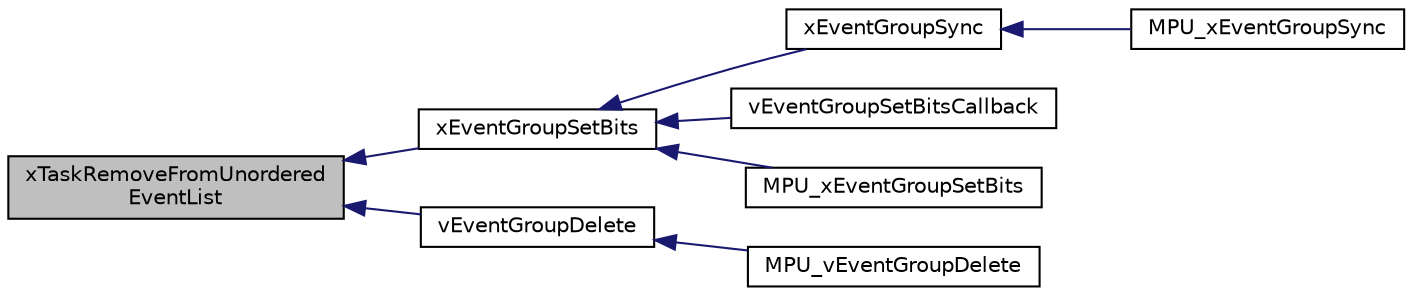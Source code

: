 digraph "xTaskRemoveFromUnorderedEventList"
{
  edge [fontname="Helvetica",fontsize="10",labelfontname="Helvetica",labelfontsize="10"];
  node [fontname="Helvetica",fontsize="10",shape=record];
  rankdir="LR";
  Node169 [label="xTaskRemoveFromUnordered\lEventList",height=0.2,width=0.4,color="black", fillcolor="grey75", style="filled", fontcolor="black"];
  Node169 -> Node170 [dir="back",color="midnightblue",fontsize="10",style="solid",fontname="Helvetica"];
  Node170 [label="xEventGroupSetBits",height=0.2,width=0.4,color="black", fillcolor="white", style="filled",URL="$event__groups_8h.html#a02d7b3bb55f7e11d9c47116266c5fb2e"];
  Node170 -> Node171 [dir="back",color="midnightblue",fontsize="10",style="solid",fontname="Helvetica"];
  Node171 [label="xEventGroupSync",height=0.2,width=0.4,color="black", fillcolor="white", style="filled",URL="$event__groups_8h.html#a869511456b86426f52e2eec898bff341"];
  Node171 -> Node172 [dir="back",color="midnightblue",fontsize="10",style="solid",fontname="Helvetica"];
  Node172 [label="MPU_xEventGroupSync",height=0.2,width=0.4,color="black", fillcolor="white", style="filled",URL="$mpu__wrappers_8c.html#a6a226283b88af6323ec11950dfaa9c7e"];
  Node170 -> Node173 [dir="back",color="midnightblue",fontsize="10",style="solid",fontname="Helvetica"];
  Node173 [label="vEventGroupSetBitsCallback",height=0.2,width=0.4,color="black", fillcolor="white", style="filled",URL="$event__groups_8h.html#abe76a301815525eb5e03f331e5e51ae3"];
  Node170 -> Node174 [dir="back",color="midnightblue",fontsize="10",style="solid",fontname="Helvetica"];
  Node174 [label="MPU_xEventGroupSetBits",height=0.2,width=0.4,color="black", fillcolor="white", style="filled",URL="$mpu__wrappers_8c.html#a0432497ecd5f8a19cc61a13cf53adaff"];
  Node169 -> Node175 [dir="back",color="midnightblue",fontsize="10",style="solid",fontname="Helvetica"];
  Node175 [label="vEventGroupDelete",height=0.2,width=0.4,color="black", fillcolor="white", style="filled",URL="$event__groups_8h.html#a50cb52d1c81b063fd8d94f5293dcfea9",tooltip="event_groups.h "];
  Node175 -> Node176 [dir="back",color="midnightblue",fontsize="10",style="solid",fontname="Helvetica"];
  Node176 [label="MPU_vEventGroupDelete",height=0.2,width=0.4,color="black", fillcolor="white", style="filled",URL="$mpu__wrappers_8c.html#a5c58731972a24a3ef87e83179cb3a078"];
}
